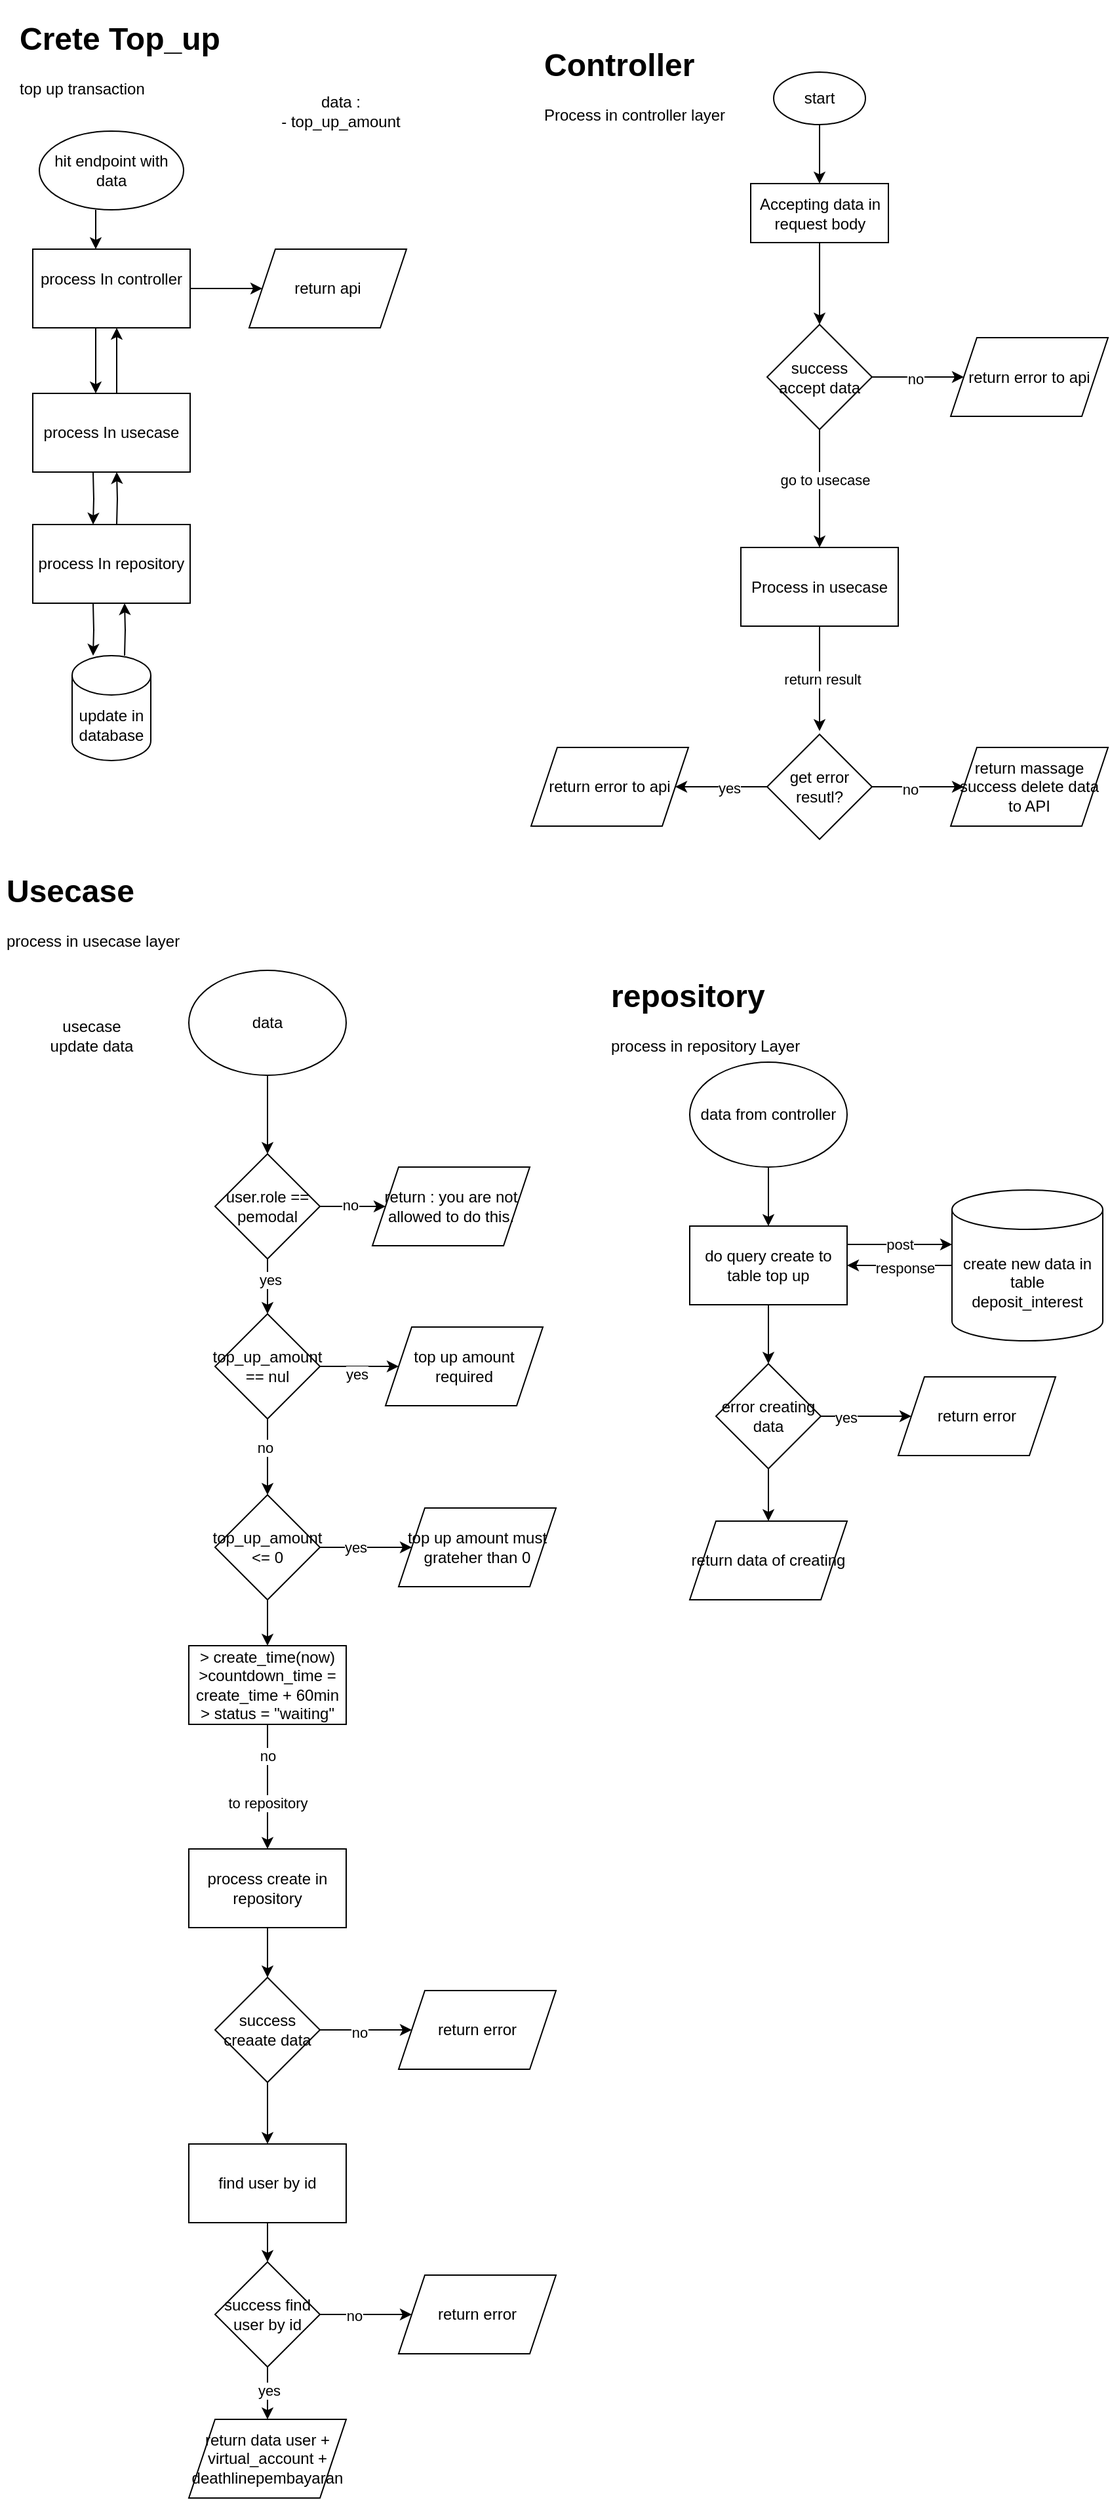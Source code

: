 <mxfile version="21.7.4" type="github" pages="2">
  <diagram name="create" id="qEhoidJhxsvWi5sl7ZpU">
    <mxGraphModel dx="880" dy="446" grid="1" gridSize="10" guides="1" tooltips="1" connect="1" arrows="1" fold="1" page="1" pageScale="1" pageWidth="850" pageHeight="1100" math="0" shadow="0">
      <root>
        <mxCell id="0" />
        <mxCell id="1" parent="0" />
        <mxCell id="uowi1JtS75DJO2FJJ9U8-1" value="&lt;h1&gt;Crete Top_up&lt;/h1&gt;&lt;div&gt;top up transaction&lt;/div&gt;" style="text;html=1;strokeColor=none;fillColor=none;spacing=5;spacingTop=-20;whiteSpace=wrap;overflow=hidden;rounded=0;" vertex="1" parent="1">
          <mxGeometry x="20" y="10" width="190" height="80" as="geometry" />
        </mxCell>
        <mxCell id="uowi1JtS75DJO2FJJ9U8-2" value="data :&lt;br&gt;- top_up_amount" style="text;html=1;strokeColor=none;fillColor=none;align=center;verticalAlign=middle;whiteSpace=wrap;rounded=0;" vertex="1" parent="1">
          <mxGeometry x="210" y="60" width="120" height="50" as="geometry" />
        </mxCell>
        <mxCell id="uowi1JtS75DJO2FJJ9U8-5" value="" style="edgeStyle=orthogonalEdgeStyle;rounded=0;orthogonalLoop=1;jettySize=auto;html=1;" edge="1" parent="1">
          <mxGeometry relative="1" as="geometry">
            <mxPoint x="83" y="160" as="sourcePoint" />
            <mxPoint x="83" y="190" as="targetPoint" />
          </mxGeometry>
        </mxCell>
        <mxCell id="uowi1JtS75DJO2FJJ9U8-3" value="hit endpoint with data" style="ellipse;whiteSpace=wrap;html=1;" vertex="1" parent="1">
          <mxGeometry x="40" y="100" width="110" height="60" as="geometry" />
        </mxCell>
        <mxCell id="uowi1JtS75DJO2FJJ9U8-7" value="" style="edgeStyle=orthogonalEdgeStyle;rounded=0;orthogonalLoop=1;jettySize=auto;html=1;" edge="1" parent="1">
          <mxGeometry relative="1" as="geometry">
            <mxPoint x="83" y="250" as="sourcePoint" />
            <mxPoint x="83" y="300" as="targetPoint" />
          </mxGeometry>
        </mxCell>
        <mxCell id="uowi1JtS75DJO2FJJ9U8-17" value="" style="edgeStyle=orthogonalEdgeStyle;rounded=0;orthogonalLoop=1;jettySize=auto;html=1;" edge="1" parent="1" source="uowi1JtS75DJO2FJJ9U8-4" target="uowi1JtS75DJO2FJJ9U8-16">
          <mxGeometry relative="1" as="geometry" />
        </mxCell>
        <mxCell id="uowi1JtS75DJO2FJJ9U8-4" value="&#xa;&lt;span style=&quot;color: rgb(0, 0, 0); font-family: Helvetica; font-size: 12px; font-style: normal; font-variant-ligatures: normal; font-variant-caps: normal; font-weight: 400; letter-spacing: normal; orphans: 2; text-align: center; text-indent: 0px; text-transform: none; widows: 2; word-spacing: 0px; -webkit-text-stroke-width: 0px; background-color: rgb(251, 251, 251); text-decoration-thickness: initial; text-decoration-style: initial; text-decoration-color: initial; float: none; display: inline !important;&quot;&gt;process In controller&lt;/span&gt;&#xa;&#xa;" style="whiteSpace=wrap;html=1;" vertex="1" parent="1">
          <mxGeometry x="35" y="190" width="120" height="60" as="geometry" />
        </mxCell>
        <mxCell id="uowi1JtS75DJO2FJJ9U8-9" value="" style="edgeStyle=orthogonalEdgeStyle;rounded=0;orthogonalLoop=1;jettySize=auto;html=1;" edge="1" parent="1">
          <mxGeometry relative="1" as="geometry">
            <mxPoint x="81" y="360" as="sourcePoint" />
            <mxPoint x="81" y="400" as="targetPoint" />
          </mxGeometry>
        </mxCell>
        <mxCell id="uowi1JtS75DJO2FJJ9U8-14" value="" style="edgeStyle=orthogonalEdgeStyle;rounded=0;orthogonalLoop=1;jettySize=auto;html=1;" edge="1" parent="1">
          <mxGeometry relative="1" as="geometry">
            <mxPoint x="99" y="300" as="sourcePoint" />
            <mxPoint x="99" y="250" as="targetPoint" />
          </mxGeometry>
        </mxCell>
        <mxCell id="uowi1JtS75DJO2FJJ9U8-6" value="process In usecase" style="whiteSpace=wrap;html=1;" vertex="1" parent="1">
          <mxGeometry x="35" y="300" width="120" height="60" as="geometry" />
        </mxCell>
        <mxCell id="uowi1JtS75DJO2FJJ9U8-11" value="" style="edgeStyle=orthogonalEdgeStyle;rounded=0;orthogonalLoop=1;jettySize=auto;html=1;" edge="1" parent="1">
          <mxGeometry relative="1" as="geometry">
            <mxPoint x="81" y="460" as="sourcePoint" />
            <mxPoint x="81" y="500" as="targetPoint" />
          </mxGeometry>
        </mxCell>
        <mxCell id="uowi1JtS75DJO2FJJ9U8-13" value="" style="edgeStyle=orthogonalEdgeStyle;rounded=0;orthogonalLoop=1;jettySize=auto;html=1;" edge="1" parent="1">
          <mxGeometry relative="1" as="geometry">
            <mxPoint x="99" y="400" as="sourcePoint" />
            <mxPoint x="99" y="360" as="targetPoint" />
          </mxGeometry>
        </mxCell>
        <mxCell id="uowi1JtS75DJO2FJJ9U8-8" value="process In repository" style="whiteSpace=wrap;html=1;" vertex="1" parent="1">
          <mxGeometry x="35" y="400" width="120" height="60" as="geometry" />
        </mxCell>
        <mxCell id="uowi1JtS75DJO2FJJ9U8-12" value="" style="edgeStyle=orthogonalEdgeStyle;rounded=0;orthogonalLoop=1;jettySize=auto;html=1;" edge="1" parent="1">
          <mxGeometry relative="1" as="geometry">
            <mxPoint x="105" y="500" as="sourcePoint" />
            <mxPoint x="105" y="460" as="targetPoint" />
          </mxGeometry>
        </mxCell>
        <mxCell id="uowi1JtS75DJO2FJJ9U8-10" value="update in database" style="shape=cylinder3;whiteSpace=wrap;html=1;boundedLbl=1;backgroundOutline=1;size=15;" vertex="1" parent="1">
          <mxGeometry x="65" y="500" width="60" height="80" as="geometry" />
        </mxCell>
        <mxCell id="uowi1JtS75DJO2FJJ9U8-16" value="return api" style="shape=parallelogram;perimeter=parallelogramPerimeter;whiteSpace=wrap;html=1;fixedSize=1;" vertex="1" parent="1">
          <mxGeometry x="200" y="190" width="120" height="60" as="geometry" />
        </mxCell>
        <mxCell id="uowi1JtS75DJO2FJJ9U8-18" value="&lt;h1 style=&quot;border-color: var(--border-color);&quot;&gt;Controller&lt;/h1&gt;&lt;h1&gt;&lt;div style=&quot;border-color: var(--border-color); font-size: 12px; font-weight: 400;&quot;&gt;Process in controller layer&lt;/div&gt;&lt;/h1&gt;" style="text;html=1;strokeColor=none;fillColor=none;spacing=5;spacingTop=-20;whiteSpace=wrap;overflow=hidden;rounded=0;" vertex="1" parent="1">
          <mxGeometry x="420" y="30" width="190" height="80" as="geometry" />
        </mxCell>
        <mxCell id="uowi1JtS75DJO2FJJ9U8-19" value="" style="edgeStyle=orthogonalEdgeStyle;rounded=0;orthogonalLoop=1;jettySize=auto;html=1;" edge="1" parent="1" source="uowi1JtS75DJO2FJJ9U8-20" target="uowi1JtS75DJO2FJJ9U8-22">
          <mxGeometry relative="1" as="geometry" />
        </mxCell>
        <mxCell id="uowi1JtS75DJO2FJJ9U8-20" value="start" style="ellipse;whiteSpace=wrap;html=1;" vertex="1" parent="1">
          <mxGeometry x="600" y="55" width="70" height="40" as="geometry" />
        </mxCell>
        <mxCell id="uowi1JtS75DJO2FJJ9U8-21" value="" style="edgeStyle=orthogonalEdgeStyle;rounded=0;orthogonalLoop=1;jettySize=auto;html=1;" edge="1" parent="1" source="uowi1JtS75DJO2FJJ9U8-22" target="uowi1JtS75DJO2FJJ9U8-27">
          <mxGeometry relative="1" as="geometry" />
        </mxCell>
        <mxCell id="uowi1JtS75DJO2FJJ9U8-22" value="Accepting data in request body" style="whiteSpace=wrap;html=1;" vertex="1" parent="1">
          <mxGeometry x="582.5" y="140" width="105" height="45" as="geometry" />
        </mxCell>
        <mxCell id="uowi1JtS75DJO2FJJ9U8-23" value="" style="edgeStyle=orthogonalEdgeStyle;rounded=0;orthogonalLoop=1;jettySize=auto;html=1;" edge="1" parent="1" source="uowi1JtS75DJO2FJJ9U8-27" target="uowi1JtS75DJO2FJJ9U8-28">
          <mxGeometry relative="1" as="geometry" />
        </mxCell>
        <mxCell id="uowi1JtS75DJO2FJJ9U8-24" value="no" style="edgeLabel;html=1;align=center;verticalAlign=middle;resizable=0;points=[];" vertex="1" connectable="0" parent="uowi1JtS75DJO2FJJ9U8-23">
          <mxGeometry x="-0.057" relative="1" as="geometry">
            <mxPoint y="1" as="offset" />
          </mxGeometry>
        </mxCell>
        <mxCell id="uowi1JtS75DJO2FJJ9U8-25" value="" style="edgeStyle=orthogonalEdgeStyle;rounded=0;orthogonalLoop=1;jettySize=auto;html=1;" edge="1" parent="1" source="uowi1JtS75DJO2FJJ9U8-27" target="uowi1JtS75DJO2FJJ9U8-31">
          <mxGeometry relative="1" as="geometry" />
        </mxCell>
        <mxCell id="uowi1JtS75DJO2FJJ9U8-26" value="go to usecase" style="edgeLabel;html=1;align=center;verticalAlign=middle;resizable=0;points=[];" vertex="1" connectable="0" parent="uowi1JtS75DJO2FJJ9U8-25">
          <mxGeometry x="-0.144" y="4" relative="1" as="geometry">
            <mxPoint as="offset" />
          </mxGeometry>
        </mxCell>
        <mxCell id="uowi1JtS75DJO2FJJ9U8-27" value="success accept data" style="rhombus;whiteSpace=wrap;html=1;" vertex="1" parent="1">
          <mxGeometry x="595" y="247.5" width="80" height="80" as="geometry" />
        </mxCell>
        <mxCell id="uowi1JtS75DJO2FJJ9U8-28" value="return error to api" style="shape=parallelogram;perimeter=parallelogramPerimeter;whiteSpace=wrap;html=1;fixedSize=1;" vertex="1" parent="1">
          <mxGeometry x="735" y="257.5" width="120" height="60" as="geometry" />
        </mxCell>
        <mxCell id="uowi1JtS75DJO2FJJ9U8-29" value="" style="edgeStyle=orthogonalEdgeStyle;rounded=0;orthogonalLoop=1;jettySize=auto;html=1;" edge="1" parent="1" source="uowi1JtS75DJO2FJJ9U8-31">
          <mxGeometry relative="1" as="geometry">
            <mxPoint x="635" y="557.5" as="targetPoint" />
          </mxGeometry>
        </mxCell>
        <mxCell id="uowi1JtS75DJO2FJJ9U8-30" value="return result" style="edgeLabel;html=1;align=center;verticalAlign=middle;resizable=0;points=[];" vertex="1" connectable="0" parent="uowi1JtS75DJO2FJJ9U8-29">
          <mxGeometry x="0.013" y="1" relative="1" as="geometry">
            <mxPoint as="offset" />
          </mxGeometry>
        </mxCell>
        <mxCell id="uowi1JtS75DJO2FJJ9U8-31" value="Process in usecase" style="whiteSpace=wrap;html=1;" vertex="1" parent="1">
          <mxGeometry x="575" y="417.5" width="120" height="60" as="geometry" />
        </mxCell>
        <mxCell id="uowi1JtS75DJO2FJJ9U8-32" value="" style="edgeStyle=orthogonalEdgeStyle;rounded=0;orthogonalLoop=1;jettySize=auto;html=1;" edge="1" parent="1" source="uowi1JtS75DJO2FJJ9U8-36" target="uowi1JtS75DJO2FJJ9U8-37">
          <mxGeometry relative="1" as="geometry" />
        </mxCell>
        <mxCell id="uowi1JtS75DJO2FJJ9U8-33" value="yes" style="edgeLabel;html=1;align=center;verticalAlign=middle;resizable=0;points=[];" vertex="1" connectable="0" parent="uowi1JtS75DJO2FJJ9U8-32">
          <mxGeometry x="-0.171" y="1" relative="1" as="geometry">
            <mxPoint as="offset" />
          </mxGeometry>
        </mxCell>
        <mxCell id="uowi1JtS75DJO2FJJ9U8-34" value="" style="edgeStyle=orthogonalEdgeStyle;rounded=0;orthogonalLoop=1;jettySize=auto;html=1;" edge="1" parent="1" source="uowi1JtS75DJO2FJJ9U8-36" target="uowi1JtS75DJO2FJJ9U8-38">
          <mxGeometry relative="1" as="geometry" />
        </mxCell>
        <mxCell id="uowi1JtS75DJO2FJJ9U8-35" value="no" style="edgeLabel;html=1;align=center;verticalAlign=middle;resizable=0;points=[];" vertex="1" connectable="0" parent="uowi1JtS75DJO2FJJ9U8-34">
          <mxGeometry x="-0.171" y="-2" relative="1" as="geometry">
            <mxPoint as="offset" />
          </mxGeometry>
        </mxCell>
        <mxCell id="uowi1JtS75DJO2FJJ9U8-36" value="get error resutl?" style="rhombus;whiteSpace=wrap;html=1;" vertex="1" parent="1">
          <mxGeometry x="595" y="560" width="80" height="80" as="geometry" />
        </mxCell>
        <mxCell id="uowi1JtS75DJO2FJJ9U8-37" value="return error to api" style="shape=parallelogram;perimeter=parallelogramPerimeter;whiteSpace=wrap;html=1;fixedSize=1;" vertex="1" parent="1">
          <mxGeometry x="415" y="570" width="120" height="60" as="geometry" />
        </mxCell>
        <mxCell id="uowi1JtS75DJO2FJJ9U8-38" value="return massage success delete data to API" style="shape=parallelogram;perimeter=parallelogramPerimeter;whiteSpace=wrap;html=1;fixedSize=1;" vertex="1" parent="1">
          <mxGeometry x="735" y="570" width="120" height="60" as="geometry" />
        </mxCell>
        <mxCell id="uowi1JtS75DJO2FJJ9U8-39" value="&lt;h1&gt;Usecase&lt;/h1&gt;&lt;div&gt;process in usecase layer&lt;/div&gt;" style="text;html=1;strokeColor=none;fillColor=none;spacing=5;spacingTop=-20;whiteSpace=wrap;overflow=hidden;rounded=0;" vertex="1" parent="1">
          <mxGeometry x="10" y="660" width="160" height="70" as="geometry" />
        </mxCell>
        <mxCell id="uowi1JtS75DJO2FJJ9U8-42" value="" style="edgeStyle=orthogonalEdgeStyle;rounded=0;orthogonalLoop=1;jettySize=auto;html=1;" edge="1" parent="1" source="uowi1JtS75DJO2FJJ9U8-44" target="uowi1JtS75DJO2FJJ9U8-52">
          <mxGeometry relative="1" as="geometry" />
        </mxCell>
        <mxCell id="uowi1JtS75DJO2FJJ9U8-43" value="no" style="edgeLabel;html=1;align=center;verticalAlign=middle;resizable=0;points=[];" vertex="1" connectable="0" parent="uowi1JtS75DJO2FJJ9U8-42">
          <mxGeometry x="-0.08" y="1" relative="1" as="geometry">
            <mxPoint as="offset" />
          </mxGeometry>
        </mxCell>
        <mxCell id="uowi1JtS75DJO2FJJ9U8-44" value="user.role == pemodal" style="rhombus;whiteSpace=wrap;html=1;" vertex="1" parent="1">
          <mxGeometry x="174" y="880" width="80" height="80" as="geometry" />
        </mxCell>
        <mxCell id="uowi1JtS75DJO2FJJ9U8-45" value="" style="edgeStyle=orthogonalEdgeStyle;rounded=0;orthogonalLoop=1;jettySize=auto;html=1;exitX=0.5;exitY=1;exitDx=0;exitDy=0;" edge="1" parent="1" source="uowi1JtS75DJO2FJJ9U8-44" target="uowi1JtS75DJO2FJJ9U8-51">
          <mxGeometry relative="1" as="geometry">
            <mxPoint x="214" y="1090" as="sourcePoint" />
          </mxGeometry>
        </mxCell>
        <mxCell id="uowi1JtS75DJO2FJJ9U8-61" value="yes" style="edgeLabel;html=1;align=center;verticalAlign=middle;resizable=0;points=[];" vertex="1" connectable="0" parent="uowi1JtS75DJO2FJJ9U8-45">
          <mxGeometry x="-0.238" y="2" relative="1" as="geometry">
            <mxPoint as="offset" />
          </mxGeometry>
        </mxCell>
        <mxCell id="uowi1JtS75DJO2FJJ9U8-47" value="" style="edgeStyle=orthogonalEdgeStyle;rounded=0;orthogonalLoop=1;jettySize=auto;html=1;" edge="1" parent="1" source="uowi1JtS75DJO2FJJ9U8-51">
          <mxGeometry relative="1" as="geometry">
            <mxPoint x="314" y="1042" as="targetPoint" />
          </mxGeometry>
        </mxCell>
        <mxCell id="uowi1JtS75DJO2FJJ9U8-66" value="yes" style="edgeLabel;html=1;align=center;verticalAlign=middle;resizable=0;points=[];" vertex="1" connectable="0" parent="uowi1JtS75DJO2FJJ9U8-47">
          <mxGeometry x="0.008" y="-5" relative="1" as="geometry">
            <mxPoint x="-2" as="offset" />
          </mxGeometry>
        </mxCell>
        <mxCell id="uowi1JtS75DJO2FJJ9U8-49" value="" style="edgeStyle=orthogonalEdgeStyle;rounded=0;orthogonalLoop=1;jettySize=auto;html=1;" edge="1" parent="1" source="uowi1JtS75DJO2FJJ9U8-51" target="uowi1JtS75DJO2FJJ9U8-56">
          <mxGeometry relative="1" as="geometry" />
        </mxCell>
        <mxCell id="uowi1JtS75DJO2FJJ9U8-67" value="no" style="edgeLabel;html=1;align=center;verticalAlign=middle;resizable=0;points=[];" vertex="1" connectable="0" parent="uowi1JtS75DJO2FJJ9U8-49">
          <mxGeometry x="-0.241" y="-2" relative="1" as="geometry">
            <mxPoint as="offset" />
          </mxGeometry>
        </mxCell>
        <mxCell id="uowi1JtS75DJO2FJJ9U8-51" value="top_up_amount == nul" style="rhombus;whiteSpace=wrap;html=1;" vertex="1" parent="1">
          <mxGeometry x="174" y="1002" width="80" height="80" as="geometry" />
        </mxCell>
        <mxCell id="uowi1JtS75DJO2FJJ9U8-52" value="return : you are not allowed to do this." style="shape=parallelogram;perimeter=parallelogramPerimeter;whiteSpace=wrap;html=1;fixedSize=1;" vertex="1" parent="1">
          <mxGeometry x="294" y="890" width="120" height="60" as="geometry" />
        </mxCell>
        <mxCell id="uowi1JtS75DJO2FJJ9U8-53" value="top up amount required" style="shape=parallelogram;perimeter=parallelogramPerimeter;whiteSpace=wrap;html=1;fixedSize=1;" vertex="1" parent="1">
          <mxGeometry x="304" y="1012" width="120" height="60" as="geometry" />
        </mxCell>
        <mxCell id="uowi1JtS75DJO2FJJ9U8-54" value="" style="edgeStyle=orthogonalEdgeStyle;rounded=0;orthogonalLoop=1;jettySize=auto;html=1;exitX=0.5;exitY=1;exitDx=0;exitDy=0;" edge="1" parent="1" source="uowi1JtS75DJO2FJJ9U8-116" target="uowi1JtS75DJO2FJJ9U8-57">
          <mxGeometry relative="1" as="geometry">
            <mxPoint x="210" y="1310" as="sourcePoint" />
          </mxGeometry>
        </mxCell>
        <mxCell id="uowi1JtS75DJO2FJJ9U8-55" value="to repository" style="edgeLabel;html=1;align=center;verticalAlign=middle;resizable=0;points=[];" vertex="1" connectable="0" parent="uowi1JtS75DJO2FJJ9U8-54">
          <mxGeometry x="-0.137" y="-1" relative="1" as="geometry">
            <mxPoint x="1" y="19" as="offset" />
          </mxGeometry>
        </mxCell>
        <mxCell id="uowi1JtS75DJO2FJJ9U8-68" value="no" style="edgeLabel;html=1;align=center;verticalAlign=middle;resizable=0;points=[];" vertex="1" connectable="0" parent="uowi1JtS75DJO2FJJ9U8-54">
          <mxGeometry x="-0.507" relative="1" as="geometry">
            <mxPoint as="offset" />
          </mxGeometry>
        </mxCell>
        <mxCell id="uowi1JtS75DJO2FJJ9U8-63" value="" style="edgeStyle=orthogonalEdgeStyle;rounded=0;orthogonalLoop=1;jettySize=auto;html=1;" edge="1" parent="1" source="uowi1JtS75DJO2FJJ9U8-56" target="uowi1JtS75DJO2FJJ9U8-62">
          <mxGeometry relative="1" as="geometry" />
        </mxCell>
        <mxCell id="uowi1JtS75DJO2FJJ9U8-64" value="yes" style="edgeLabel;html=1;align=center;verticalAlign=middle;resizable=0;points=[];" vertex="1" connectable="0" parent="uowi1JtS75DJO2FJJ9U8-63">
          <mxGeometry x="-0.229" relative="1" as="geometry">
            <mxPoint as="offset" />
          </mxGeometry>
        </mxCell>
        <mxCell id="uowi1JtS75DJO2FJJ9U8-117" value="" style="edgeStyle=orthogonalEdgeStyle;rounded=0;orthogonalLoop=1;jettySize=auto;html=1;" edge="1" parent="1" source="uowi1JtS75DJO2FJJ9U8-56" target="uowi1JtS75DJO2FJJ9U8-116">
          <mxGeometry relative="1" as="geometry" />
        </mxCell>
        <mxCell id="uowi1JtS75DJO2FJJ9U8-56" value="top_up_amount &amp;lt;= 0" style="rhombus;whiteSpace=wrap;html=1;" vertex="1" parent="1">
          <mxGeometry x="174" y="1140" width="80" height="80" as="geometry" />
        </mxCell>
        <mxCell id="uowi1JtS75DJO2FJJ9U8-70" value="" style="edgeStyle=orthogonalEdgeStyle;rounded=0;orthogonalLoop=1;jettySize=auto;html=1;" edge="1" parent="1" source="uowi1JtS75DJO2FJJ9U8-57" target="uowi1JtS75DJO2FJJ9U8-69">
          <mxGeometry relative="1" as="geometry" />
        </mxCell>
        <mxCell id="uowi1JtS75DJO2FJJ9U8-57" value="process create in repository" style="whiteSpace=wrap;html=1;" vertex="1" parent="1">
          <mxGeometry x="154" y="1410" width="120" height="60" as="geometry" />
        </mxCell>
        <mxCell id="uowi1JtS75DJO2FJJ9U8-58" value="usecase update data" style="text;html=1;strokeColor=none;fillColor=none;align=center;verticalAlign=middle;whiteSpace=wrap;rounded=0;" vertex="1" parent="1">
          <mxGeometry x="40" y="775" width="80" height="30" as="geometry" />
        </mxCell>
        <mxCell id="uowi1JtS75DJO2FJJ9U8-59" value="" style="edgeStyle=orthogonalEdgeStyle;rounded=0;orthogonalLoop=1;jettySize=auto;html=1;" edge="1" parent="1" source="uowi1JtS75DJO2FJJ9U8-60" target="uowi1JtS75DJO2FJJ9U8-44">
          <mxGeometry relative="1" as="geometry" />
        </mxCell>
        <mxCell id="uowi1JtS75DJO2FJJ9U8-60" value="data" style="ellipse;whiteSpace=wrap;html=1;" vertex="1" parent="1">
          <mxGeometry x="154" y="740" width="120" height="80" as="geometry" />
        </mxCell>
        <mxCell id="uowi1JtS75DJO2FJJ9U8-62" value="top up amount must grateher than 0" style="shape=parallelogram;perimeter=parallelogramPerimeter;whiteSpace=wrap;html=1;fixedSize=1;" vertex="1" parent="1">
          <mxGeometry x="314" y="1150" width="120" height="60" as="geometry" />
        </mxCell>
        <mxCell id="uowi1JtS75DJO2FJJ9U8-72" value="" style="edgeStyle=orthogonalEdgeStyle;rounded=0;orthogonalLoop=1;jettySize=auto;html=1;" edge="1" parent="1" source="uowi1JtS75DJO2FJJ9U8-69" target="uowi1JtS75DJO2FJJ9U8-71">
          <mxGeometry relative="1" as="geometry" />
        </mxCell>
        <mxCell id="uowi1JtS75DJO2FJJ9U8-73" value="no" style="edgeLabel;html=1;align=center;verticalAlign=middle;resizable=0;points=[];" vertex="1" connectable="0" parent="uowi1JtS75DJO2FJJ9U8-72">
          <mxGeometry x="-0.143" y="-2" relative="1" as="geometry">
            <mxPoint as="offset" />
          </mxGeometry>
        </mxCell>
        <mxCell id="uowi1JtS75DJO2FJJ9U8-75" value="" style="edgeStyle=orthogonalEdgeStyle;rounded=0;orthogonalLoop=1;jettySize=auto;html=1;" edge="1" parent="1" source="uowi1JtS75DJO2FJJ9U8-78" target="uowi1JtS75DJO2FJJ9U8-74">
          <mxGeometry relative="1" as="geometry" />
        </mxCell>
        <mxCell id="uowi1JtS75DJO2FJJ9U8-83" value="yes" style="edgeLabel;html=1;align=center;verticalAlign=middle;resizable=0;points=[];" vertex="1" connectable="0" parent="uowi1JtS75DJO2FJJ9U8-75">
          <mxGeometry x="-0.1" y="1" relative="1" as="geometry">
            <mxPoint as="offset" />
          </mxGeometry>
        </mxCell>
        <mxCell id="uowi1JtS75DJO2FJJ9U8-69" value="success creaate data" style="rhombus;whiteSpace=wrap;html=1;" vertex="1" parent="1">
          <mxGeometry x="174" y="1508" width="80" height="80" as="geometry" />
        </mxCell>
        <mxCell id="uowi1JtS75DJO2FJJ9U8-71" value="return error" style="shape=parallelogram;perimeter=parallelogramPerimeter;whiteSpace=wrap;html=1;fixedSize=1;" vertex="1" parent="1">
          <mxGeometry x="314" y="1518" width="120" height="60" as="geometry" />
        </mxCell>
        <mxCell id="uowi1JtS75DJO2FJJ9U8-74" value="return data user + virtual_account + deathlinepembayaran" style="shape=parallelogram;perimeter=parallelogramPerimeter;whiteSpace=wrap;html=1;fixedSize=1;" vertex="1" parent="1">
          <mxGeometry x="154" y="1845" width="120" height="60" as="geometry" />
        </mxCell>
        <mxCell id="uowi1JtS75DJO2FJJ9U8-77" value="" style="edgeStyle=orthogonalEdgeStyle;rounded=0;orthogonalLoop=1;jettySize=auto;html=1;" edge="1" parent="1" source="uowi1JtS75DJO2FJJ9U8-69" target="uowi1JtS75DJO2FJJ9U8-76">
          <mxGeometry relative="1" as="geometry">
            <mxPoint x="214" y="1588" as="sourcePoint" />
            <mxPoint x="214" y="1745" as="targetPoint" />
          </mxGeometry>
        </mxCell>
        <mxCell id="uowi1JtS75DJO2FJJ9U8-76" value="find user by id" style="rounded=0;whiteSpace=wrap;html=1;" vertex="1" parent="1">
          <mxGeometry x="154" y="1635" width="120" height="60" as="geometry" />
        </mxCell>
        <mxCell id="uowi1JtS75DJO2FJJ9U8-79" value="" style="edgeStyle=orthogonalEdgeStyle;rounded=0;orthogonalLoop=1;jettySize=auto;html=1;" edge="1" parent="1" source="uowi1JtS75DJO2FJJ9U8-76" target="uowi1JtS75DJO2FJJ9U8-78">
          <mxGeometry relative="1" as="geometry">
            <mxPoint x="214" y="1695" as="sourcePoint" />
            <mxPoint x="214" y="1845" as="targetPoint" />
          </mxGeometry>
        </mxCell>
        <mxCell id="uowi1JtS75DJO2FJJ9U8-81" value="" style="edgeStyle=orthogonalEdgeStyle;rounded=0;orthogonalLoop=1;jettySize=auto;html=1;" edge="1" parent="1" source="uowi1JtS75DJO2FJJ9U8-78" target="uowi1JtS75DJO2FJJ9U8-80">
          <mxGeometry relative="1" as="geometry" />
        </mxCell>
        <mxCell id="uowi1JtS75DJO2FJJ9U8-82" value="no" style="edgeLabel;html=1;align=center;verticalAlign=middle;resizable=0;points=[];" vertex="1" connectable="0" parent="uowi1JtS75DJO2FJJ9U8-81">
          <mxGeometry x="-0.257" y="-1" relative="1" as="geometry">
            <mxPoint as="offset" />
          </mxGeometry>
        </mxCell>
        <mxCell id="uowi1JtS75DJO2FJJ9U8-78" value="success find user by id" style="rhombus;whiteSpace=wrap;html=1;" vertex="1" parent="1">
          <mxGeometry x="174" y="1725" width="80" height="80" as="geometry" />
        </mxCell>
        <mxCell id="uowi1JtS75DJO2FJJ9U8-80" value="return error" style="shape=parallelogram;perimeter=parallelogramPerimeter;whiteSpace=wrap;html=1;fixedSize=1;" vertex="1" parent="1">
          <mxGeometry x="314" y="1735" width="120" height="60" as="geometry" />
        </mxCell>
        <mxCell id="uowi1JtS75DJO2FJJ9U8-84" value="&lt;h1&gt;repository&lt;/h1&gt;&lt;div&gt;process in repository Layer&lt;/div&gt;" style="text;html=1;strokeColor=none;fillColor=none;spacing=5;spacingTop=-20;whiteSpace=wrap;overflow=hidden;rounded=0;" vertex="1" parent="1">
          <mxGeometry x="471" y="740" width="190" height="70" as="geometry" />
        </mxCell>
        <mxCell id="uowi1JtS75DJO2FJJ9U8-85" value="" style="edgeStyle=orthogonalEdgeStyle;rounded=0;orthogonalLoop=1;jettySize=auto;html=1;" edge="1" parent="1" source="uowi1JtS75DJO2FJJ9U8-86" target="uowi1JtS75DJO2FJJ9U8-90">
          <mxGeometry relative="1" as="geometry" />
        </mxCell>
        <mxCell id="uowi1JtS75DJO2FJJ9U8-86" value="data from controller" style="ellipse;whiteSpace=wrap;html=1;" vertex="1" parent="1">
          <mxGeometry x="536" y="810" width="120" height="80" as="geometry" />
        </mxCell>
        <mxCell id="uowi1JtS75DJO2FJJ9U8-87" value="" style="edgeStyle=orthogonalEdgeStyle;rounded=0;orthogonalLoop=1;jettySize=auto;html=1;" edge="1" parent="1">
          <mxGeometry relative="1" as="geometry">
            <mxPoint x="656" y="949" as="sourcePoint" />
            <mxPoint x="736" y="949" as="targetPoint" />
          </mxGeometry>
        </mxCell>
        <mxCell id="uowi1JtS75DJO2FJJ9U8-88" value="post" style="edgeLabel;html=1;align=center;verticalAlign=middle;resizable=0;points=[];" vertex="1" connectable="0" parent="uowi1JtS75DJO2FJJ9U8-87">
          <mxGeometry relative="1" as="geometry">
            <mxPoint as="offset" />
          </mxGeometry>
        </mxCell>
        <mxCell id="uowi1JtS75DJO2FJJ9U8-89" value="" style="edgeStyle=orthogonalEdgeStyle;rounded=0;orthogonalLoop=1;jettySize=auto;html=1;" edge="1" parent="1" source="uowi1JtS75DJO2FJJ9U8-90" target="uowi1JtS75DJO2FJJ9U8-97">
          <mxGeometry relative="1" as="geometry" />
        </mxCell>
        <mxCell id="uowi1JtS75DJO2FJJ9U8-90" value="do query create to table top up" style="rounded=0;whiteSpace=wrap;html=1;" vertex="1" parent="1">
          <mxGeometry x="536" y="935" width="120" height="60" as="geometry" />
        </mxCell>
        <mxCell id="uowi1JtS75DJO2FJJ9U8-91" value="" style="edgeStyle=orthogonalEdgeStyle;rounded=0;orthogonalLoop=1;jettySize=auto;html=1;" edge="1" parent="1" source="uowi1JtS75DJO2FJJ9U8-93" target="uowi1JtS75DJO2FJJ9U8-90">
          <mxGeometry relative="1" as="geometry" />
        </mxCell>
        <mxCell id="uowi1JtS75DJO2FJJ9U8-92" value="response" style="edgeLabel;html=1;align=center;verticalAlign=middle;resizable=0;points=[];" vertex="1" connectable="0" parent="uowi1JtS75DJO2FJJ9U8-91">
          <mxGeometry x="-0.1" y="2" relative="1" as="geometry">
            <mxPoint as="offset" />
          </mxGeometry>
        </mxCell>
        <mxCell id="uowi1JtS75DJO2FJJ9U8-93" value="create new data in table deposit_interest" style="shape=cylinder3;whiteSpace=wrap;html=1;boundedLbl=1;backgroundOutline=1;size=15;" vertex="1" parent="1">
          <mxGeometry x="736" y="907.5" width="115" height="115" as="geometry" />
        </mxCell>
        <mxCell id="uowi1JtS75DJO2FJJ9U8-94" value="" style="edgeStyle=orthogonalEdgeStyle;rounded=0;orthogonalLoop=1;jettySize=auto;html=1;" edge="1" parent="1" source="uowi1JtS75DJO2FJJ9U8-97" target="uowi1JtS75DJO2FJJ9U8-98">
          <mxGeometry relative="1" as="geometry" />
        </mxCell>
        <mxCell id="uowi1JtS75DJO2FJJ9U8-95" value="yes" style="edgeLabel;html=1;align=center;verticalAlign=middle;resizable=0;points=[];" vertex="1" connectable="0" parent="uowi1JtS75DJO2FJJ9U8-94">
          <mxGeometry x="-0.457" y="-1" relative="1" as="geometry">
            <mxPoint as="offset" />
          </mxGeometry>
        </mxCell>
        <mxCell id="uowi1JtS75DJO2FJJ9U8-96" value="" style="edgeStyle=orthogonalEdgeStyle;rounded=0;orthogonalLoop=1;jettySize=auto;html=1;" edge="1" parent="1" source="uowi1JtS75DJO2FJJ9U8-97" target="uowi1JtS75DJO2FJJ9U8-99">
          <mxGeometry relative="1" as="geometry" />
        </mxCell>
        <mxCell id="uowi1JtS75DJO2FJJ9U8-97" value="error creating data" style="rhombus;whiteSpace=wrap;html=1;rounded=0;" vertex="1" parent="1">
          <mxGeometry x="556" y="1040" width="80" height="80" as="geometry" />
        </mxCell>
        <mxCell id="uowi1JtS75DJO2FJJ9U8-98" value="return error" style="shape=parallelogram;perimeter=parallelogramPerimeter;whiteSpace=wrap;html=1;fixedSize=1;rounded=0;" vertex="1" parent="1">
          <mxGeometry x="695" y="1050" width="120" height="60" as="geometry" />
        </mxCell>
        <mxCell id="uowi1JtS75DJO2FJJ9U8-99" value="return data of creating" style="shape=parallelogram;perimeter=parallelogramPerimeter;whiteSpace=wrap;html=1;fixedSize=1;rounded=0;" vertex="1" parent="1">
          <mxGeometry x="536" y="1160" width="120" height="60" as="geometry" />
        </mxCell>
        <mxCell id="uowi1JtS75DJO2FJJ9U8-116" value="&amp;gt; create_time(now)&lt;br&gt;&amp;gt;countdown_time = create_time + 60min&lt;br&gt;&amp;gt; status = &quot;waiting&quot;" style="rounded=0;whiteSpace=wrap;html=1;" vertex="1" parent="1">
          <mxGeometry x="154" y="1255" width="120" height="60" as="geometry" />
        </mxCell>
      </root>
    </mxGraphModel>
  </diagram>
  <diagram name="update" id="fmZBe2WzaXTkfu827Pgv">
    <mxGraphModel dx="880" dy="446" grid="1" gridSize="10" guides="1" tooltips="1" connect="1" arrows="1" fold="1" page="1" pageScale="1" pageWidth="850" pageHeight="1100" math="0" shadow="0">
      <root>
        <mxCell id="NMfBZ2aHkfKV-N4u24Jk-0" />
        <mxCell id="NMfBZ2aHkfKV-N4u24Jk-1" parent="NMfBZ2aHkfKV-N4u24Jk-0" />
        <mxCell id="NMfBZ2aHkfKV-N4u24Jk-2" value="&lt;h1&gt;Update Top_up&lt;/h1&gt;&lt;div&gt;top up transaction we assume that payment gateway give us notification&lt;/div&gt;" style="text;html=1;strokeColor=none;fillColor=none;spacing=5;spacingTop=-20;whiteSpace=wrap;overflow=hidden;rounded=0;" vertex="1" parent="NMfBZ2aHkfKV-N4u24Jk-1">
          <mxGeometry x="9" y="10" width="190" height="100" as="geometry" />
        </mxCell>
        <mxCell id="NMfBZ2aHkfKV-N4u24Jk-3" value="data :&lt;br&gt;- id&lt;br&gt;- status : accepted/failed" style="text;html=1;strokeColor=none;fillColor=none;align=center;verticalAlign=middle;whiteSpace=wrap;rounded=0;" vertex="1" parent="NMfBZ2aHkfKV-N4u24Jk-1">
          <mxGeometry x="210" y="60" width="120" height="50" as="geometry" />
        </mxCell>
        <mxCell id="NMfBZ2aHkfKV-N4u24Jk-4" value="" style="edgeStyle=orthogonalEdgeStyle;rounded=0;orthogonalLoop=1;jettySize=auto;html=1;" edge="1" parent="NMfBZ2aHkfKV-N4u24Jk-1">
          <mxGeometry relative="1" as="geometry">
            <mxPoint x="83" y="160" as="sourcePoint" />
            <mxPoint x="83" y="190" as="targetPoint" />
          </mxGeometry>
        </mxCell>
        <mxCell id="NMfBZ2aHkfKV-N4u24Jk-5" value="hit endpoint with data" style="ellipse;whiteSpace=wrap;html=1;" vertex="1" parent="NMfBZ2aHkfKV-N4u24Jk-1">
          <mxGeometry x="40" y="100" width="110" height="60" as="geometry" />
        </mxCell>
        <mxCell id="NMfBZ2aHkfKV-N4u24Jk-6" value="" style="edgeStyle=orthogonalEdgeStyle;rounded=0;orthogonalLoop=1;jettySize=auto;html=1;" edge="1" parent="NMfBZ2aHkfKV-N4u24Jk-1">
          <mxGeometry relative="1" as="geometry">
            <mxPoint x="83" y="250" as="sourcePoint" />
            <mxPoint x="83" y="300" as="targetPoint" />
          </mxGeometry>
        </mxCell>
        <mxCell id="NMfBZ2aHkfKV-N4u24Jk-7" value="" style="edgeStyle=orthogonalEdgeStyle;rounded=0;orthogonalLoop=1;jettySize=auto;html=1;" edge="1" parent="NMfBZ2aHkfKV-N4u24Jk-1" source="NMfBZ2aHkfKV-N4u24Jk-8" target="NMfBZ2aHkfKV-N4u24Jk-17">
          <mxGeometry relative="1" as="geometry" />
        </mxCell>
        <mxCell id="NMfBZ2aHkfKV-N4u24Jk-8" value="&#xa;&lt;span style=&quot;color: rgb(0, 0, 0); font-family: Helvetica; font-size: 12px; font-style: normal; font-variant-ligatures: normal; font-variant-caps: normal; font-weight: 400; letter-spacing: normal; orphans: 2; text-align: center; text-indent: 0px; text-transform: none; widows: 2; word-spacing: 0px; -webkit-text-stroke-width: 0px; background-color: rgb(251, 251, 251); text-decoration-thickness: initial; text-decoration-style: initial; text-decoration-color: initial; float: none; display: inline !important;&quot;&gt;process In controller&lt;/span&gt;&#xa;&#xa;" style="whiteSpace=wrap;html=1;" vertex="1" parent="NMfBZ2aHkfKV-N4u24Jk-1">
          <mxGeometry x="35" y="190" width="120" height="60" as="geometry" />
        </mxCell>
        <mxCell id="NMfBZ2aHkfKV-N4u24Jk-9" value="" style="edgeStyle=orthogonalEdgeStyle;rounded=0;orthogonalLoop=1;jettySize=auto;html=1;" edge="1" parent="NMfBZ2aHkfKV-N4u24Jk-1">
          <mxGeometry relative="1" as="geometry">
            <mxPoint x="81" y="360" as="sourcePoint" />
            <mxPoint x="81" y="400" as="targetPoint" />
          </mxGeometry>
        </mxCell>
        <mxCell id="NMfBZ2aHkfKV-N4u24Jk-10" value="" style="edgeStyle=orthogonalEdgeStyle;rounded=0;orthogonalLoop=1;jettySize=auto;html=1;" edge="1" parent="NMfBZ2aHkfKV-N4u24Jk-1">
          <mxGeometry relative="1" as="geometry">
            <mxPoint x="99" y="300" as="sourcePoint" />
            <mxPoint x="99" y="250" as="targetPoint" />
          </mxGeometry>
        </mxCell>
        <mxCell id="NMfBZ2aHkfKV-N4u24Jk-11" value="process In usecase" style="whiteSpace=wrap;html=1;" vertex="1" parent="NMfBZ2aHkfKV-N4u24Jk-1">
          <mxGeometry x="35" y="300" width="120" height="60" as="geometry" />
        </mxCell>
        <mxCell id="NMfBZ2aHkfKV-N4u24Jk-12" value="" style="edgeStyle=orthogonalEdgeStyle;rounded=0;orthogonalLoop=1;jettySize=auto;html=1;" edge="1" parent="NMfBZ2aHkfKV-N4u24Jk-1">
          <mxGeometry relative="1" as="geometry">
            <mxPoint x="81" y="460" as="sourcePoint" />
            <mxPoint x="81" y="500" as="targetPoint" />
          </mxGeometry>
        </mxCell>
        <mxCell id="NMfBZ2aHkfKV-N4u24Jk-13" value="" style="edgeStyle=orthogonalEdgeStyle;rounded=0;orthogonalLoop=1;jettySize=auto;html=1;" edge="1" parent="NMfBZ2aHkfKV-N4u24Jk-1">
          <mxGeometry relative="1" as="geometry">
            <mxPoint x="99" y="400" as="sourcePoint" />
            <mxPoint x="99" y="360" as="targetPoint" />
          </mxGeometry>
        </mxCell>
        <mxCell id="NMfBZ2aHkfKV-N4u24Jk-14" value="process In repository" style="whiteSpace=wrap;html=1;" vertex="1" parent="NMfBZ2aHkfKV-N4u24Jk-1">
          <mxGeometry x="35" y="400" width="120" height="60" as="geometry" />
        </mxCell>
        <mxCell id="NMfBZ2aHkfKV-N4u24Jk-15" value="" style="edgeStyle=orthogonalEdgeStyle;rounded=0;orthogonalLoop=1;jettySize=auto;html=1;" edge="1" parent="NMfBZ2aHkfKV-N4u24Jk-1">
          <mxGeometry relative="1" as="geometry">
            <mxPoint x="105" y="500" as="sourcePoint" />
            <mxPoint x="105" y="460" as="targetPoint" />
          </mxGeometry>
        </mxCell>
        <mxCell id="NMfBZ2aHkfKV-N4u24Jk-16" value="update in database" style="shape=cylinder3;whiteSpace=wrap;html=1;boundedLbl=1;backgroundOutline=1;size=15;" vertex="1" parent="NMfBZ2aHkfKV-N4u24Jk-1">
          <mxGeometry x="65" y="500" width="60" height="80" as="geometry" />
        </mxCell>
        <mxCell id="NMfBZ2aHkfKV-N4u24Jk-17" value="return api" style="shape=parallelogram;perimeter=parallelogramPerimeter;whiteSpace=wrap;html=1;fixedSize=1;" vertex="1" parent="NMfBZ2aHkfKV-N4u24Jk-1">
          <mxGeometry x="200" y="190" width="120" height="60" as="geometry" />
        </mxCell>
        <mxCell id="NMfBZ2aHkfKV-N4u24Jk-18" value="&lt;h1 style=&quot;border-color: var(--border-color);&quot;&gt;Controller&lt;/h1&gt;&lt;h1&gt;&lt;div style=&quot;border-color: var(--border-color); font-size: 12px; font-weight: 400;&quot;&gt;Process in controller layer&lt;/div&gt;&lt;/h1&gt;" style="text;html=1;strokeColor=none;fillColor=none;spacing=5;spacingTop=-20;whiteSpace=wrap;overflow=hidden;rounded=0;" vertex="1" parent="NMfBZ2aHkfKV-N4u24Jk-1">
          <mxGeometry x="420" y="30" width="190" height="80" as="geometry" />
        </mxCell>
        <mxCell id="NMfBZ2aHkfKV-N4u24Jk-19" value="" style="edgeStyle=orthogonalEdgeStyle;rounded=0;orthogonalLoop=1;jettySize=auto;html=1;" edge="1" parent="NMfBZ2aHkfKV-N4u24Jk-1" source="NMfBZ2aHkfKV-N4u24Jk-20" target="NMfBZ2aHkfKV-N4u24Jk-22">
          <mxGeometry relative="1" as="geometry" />
        </mxCell>
        <mxCell id="NMfBZ2aHkfKV-N4u24Jk-20" value="start" style="ellipse;whiteSpace=wrap;html=1;" vertex="1" parent="NMfBZ2aHkfKV-N4u24Jk-1">
          <mxGeometry x="600" y="55" width="70" height="40" as="geometry" />
        </mxCell>
        <mxCell id="NMfBZ2aHkfKV-N4u24Jk-21" value="" style="edgeStyle=orthogonalEdgeStyle;rounded=0;orthogonalLoop=1;jettySize=auto;html=1;" edge="1" parent="NMfBZ2aHkfKV-N4u24Jk-1" source="NMfBZ2aHkfKV-N4u24Jk-22" target="NMfBZ2aHkfKV-N4u24Jk-27">
          <mxGeometry relative="1" as="geometry" />
        </mxCell>
        <mxCell id="NMfBZ2aHkfKV-N4u24Jk-22" value="Accepting data in request body" style="whiteSpace=wrap;html=1;" vertex="1" parent="NMfBZ2aHkfKV-N4u24Jk-1">
          <mxGeometry x="582.5" y="140" width="105" height="45" as="geometry" />
        </mxCell>
        <mxCell id="NMfBZ2aHkfKV-N4u24Jk-23" value="" style="edgeStyle=orthogonalEdgeStyle;rounded=0;orthogonalLoop=1;jettySize=auto;html=1;" edge="1" parent="NMfBZ2aHkfKV-N4u24Jk-1" source="NMfBZ2aHkfKV-N4u24Jk-27" target="NMfBZ2aHkfKV-N4u24Jk-28">
          <mxGeometry relative="1" as="geometry" />
        </mxCell>
        <mxCell id="NMfBZ2aHkfKV-N4u24Jk-24" value="no" style="edgeLabel;html=1;align=center;verticalAlign=middle;resizable=0;points=[];" vertex="1" connectable="0" parent="NMfBZ2aHkfKV-N4u24Jk-23">
          <mxGeometry x="-0.057" relative="1" as="geometry">
            <mxPoint y="1" as="offset" />
          </mxGeometry>
        </mxCell>
        <mxCell id="NMfBZ2aHkfKV-N4u24Jk-25" value="" style="edgeStyle=orthogonalEdgeStyle;rounded=0;orthogonalLoop=1;jettySize=auto;html=1;" edge="1" parent="NMfBZ2aHkfKV-N4u24Jk-1" source="NMfBZ2aHkfKV-N4u24Jk-27" target="NMfBZ2aHkfKV-N4u24Jk-31">
          <mxGeometry relative="1" as="geometry" />
        </mxCell>
        <mxCell id="NMfBZ2aHkfKV-N4u24Jk-26" value="go to usecase" style="edgeLabel;html=1;align=center;verticalAlign=middle;resizable=0;points=[];" vertex="1" connectable="0" parent="NMfBZ2aHkfKV-N4u24Jk-25">
          <mxGeometry x="-0.144" y="4" relative="1" as="geometry">
            <mxPoint as="offset" />
          </mxGeometry>
        </mxCell>
        <mxCell id="NMfBZ2aHkfKV-N4u24Jk-27" value="success accept data" style="rhombus;whiteSpace=wrap;html=1;" vertex="1" parent="NMfBZ2aHkfKV-N4u24Jk-1">
          <mxGeometry x="595" y="247.5" width="80" height="80" as="geometry" />
        </mxCell>
        <mxCell id="NMfBZ2aHkfKV-N4u24Jk-28" value="return error to api" style="shape=parallelogram;perimeter=parallelogramPerimeter;whiteSpace=wrap;html=1;fixedSize=1;" vertex="1" parent="NMfBZ2aHkfKV-N4u24Jk-1">
          <mxGeometry x="722" y="257.5" width="120" height="60" as="geometry" />
        </mxCell>
        <mxCell id="NMfBZ2aHkfKV-N4u24Jk-29" value="" style="edgeStyle=orthogonalEdgeStyle;rounded=0;orthogonalLoop=1;jettySize=auto;html=1;" edge="1" parent="NMfBZ2aHkfKV-N4u24Jk-1" source="NMfBZ2aHkfKV-N4u24Jk-31">
          <mxGeometry relative="1" as="geometry">
            <mxPoint x="635" y="557.5" as="targetPoint" />
          </mxGeometry>
        </mxCell>
        <mxCell id="NMfBZ2aHkfKV-N4u24Jk-30" value="return result" style="edgeLabel;html=1;align=center;verticalAlign=middle;resizable=0;points=[];" vertex="1" connectable="0" parent="NMfBZ2aHkfKV-N4u24Jk-29">
          <mxGeometry x="0.013" y="1" relative="1" as="geometry">
            <mxPoint as="offset" />
          </mxGeometry>
        </mxCell>
        <mxCell id="NMfBZ2aHkfKV-N4u24Jk-31" value="Process in usecase" style="whiteSpace=wrap;html=1;" vertex="1" parent="NMfBZ2aHkfKV-N4u24Jk-1">
          <mxGeometry x="575" y="417.5" width="120" height="60" as="geometry" />
        </mxCell>
        <mxCell id="NMfBZ2aHkfKV-N4u24Jk-32" value="" style="edgeStyle=orthogonalEdgeStyle;rounded=0;orthogonalLoop=1;jettySize=auto;html=1;" edge="1" parent="NMfBZ2aHkfKV-N4u24Jk-1" source="NMfBZ2aHkfKV-N4u24Jk-36" target="NMfBZ2aHkfKV-N4u24Jk-37">
          <mxGeometry relative="1" as="geometry" />
        </mxCell>
        <mxCell id="NMfBZ2aHkfKV-N4u24Jk-33" value="yes" style="edgeLabel;html=1;align=center;verticalAlign=middle;resizable=0;points=[];" vertex="1" connectable="0" parent="NMfBZ2aHkfKV-N4u24Jk-32">
          <mxGeometry x="-0.171" y="1" relative="1" as="geometry">
            <mxPoint as="offset" />
          </mxGeometry>
        </mxCell>
        <mxCell id="NMfBZ2aHkfKV-N4u24Jk-34" value="" style="edgeStyle=orthogonalEdgeStyle;rounded=0;orthogonalLoop=1;jettySize=auto;html=1;" edge="1" parent="NMfBZ2aHkfKV-N4u24Jk-1" source="NMfBZ2aHkfKV-N4u24Jk-36" target="NMfBZ2aHkfKV-N4u24Jk-38">
          <mxGeometry relative="1" as="geometry" />
        </mxCell>
        <mxCell id="NMfBZ2aHkfKV-N4u24Jk-35" value="no" style="edgeLabel;html=1;align=center;verticalAlign=middle;resizable=0;points=[];" vertex="1" connectable="0" parent="NMfBZ2aHkfKV-N4u24Jk-34">
          <mxGeometry x="-0.171" y="-2" relative="1" as="geometry">
            <mxPoint as="offset" />
          </mxGeometry>
        </mxCell>
        <mxCell id="NMfBZ2aHkfKV-N4u24Jk-36" value="get error resutl?" style="rhombus;whiteSpace=wrap;html=1;" vertex="1" parent="NMfBZ2aHkfKV-N4u24Jk-1">
          <mxGeometry x="595" y="560" width="80" height="80" as="geometry" />
        </mxCell>
        <mxCell id="NMfBZ2aHkfKV-N4u24Jk-37" value="return error to api" style="shape=parallelogram;perimeter=parallelogramPerimeter;whiteSpace=wrap;html=1;fixedSize=1;" vertex="1" parent="NMfBZ2aHkfKV-N4u24Jk-1">
          <mxGeometry x="415" y="570" width="120" height="60" as="geometry" />
        </mxCell>
        <mxCell id="NMfBZ2aHkfKV-N4u24Jk-38" value="return massage success delete data to API" style="shape=parallelogram;perimeter=parallelogramPerimeter;whiteSpace=wrap;html=1;fixedSize=1;" vertex="1" parent="NMfBZ2aHkfKV-N4u24Jk-1">
          <mxGeometry x="724" y="570" width="120" height="60" as="geometry" />
        </mxCell>
        <mxCell id="NMfBZ2aHkfKV-N4u24Jk-39" value="&lt;h1&gt;Usecase&lt;/h1&gt;&lt;div&gt;process in usecase layer&lt;/div&gt;" style="text;html=1;strokeColor=none;fillColor=none;spacing=5;spacingTop=-20;whiteSpace=wrap;overflow=hidden;rounded=0;" vertex="1" parent="NMfBZ2aHkfKV-N4u24Jk-1">
          <mxGeometry x="10" y="660" width="160" height="70" as="geometry" />
        </mxCell>
        <mxCell id="NMfBZ2aHkfKV-N4u24Jk-40" value="" style="edgeStyle=orthogonalEdgeStyle;rounded=0;orthogonalLoop=1;jettySize=auto;html=1;" edge="1" parent="NMfBZ2aHkfKV-N4u24Jk-1" source="NMfBZ2aHkfKV-N4u24Jk-42" target="NMfBZ2aHkfKV-N4u24Jk-50">
          <mxGeometry relative="1" as="geometry" />
        </mxCell>
        <mxCell id="NMfBZ2aHkfKV-N4u24Jk-41" value="no" style="edgeLabel;html=1;align=center;verticalAlign=middle;resizable=0;points=[];" vertex="1" connectable="0" parent="NMfBZ2aHkfKV-N4u24Jk-40">
          <mxGeometry x="-0.08" y="1" relative="1" as="geometry">
            <mxPoint as="offset" />
          </mxGeometry>
        </mxCell>
        <mxCell id="NMfBZ2aHkfKV-N4u24Jk-42" value="user.role == admin" style="rhombus;whiteSpace=wrap;html=1;" vertex="1" parent="NMfBZ2aHkfKV-N4u24Jk-1">
          <mxGeometry x="174" y="880" width="80" height="80" as="geometry" />
        </mxCell>
        <mxCell id="NMfBZ2aHkfKV-N4u24Jk-43" value="" style="edgeStyle=orthogonalEdgeStyle;rounded=0;orthogonalLoop=1;jettySize=auto;html=1;exitX=0.5;exitY=1;exitDx=0;exitDy=0;" edge="1" parent="NMfBZ2aHkfKV-N4u24Jk-1" source="NMfBZ2aHkfKV-N4u24Jk-42" target="NMfBZ2aHkfKV-N4u24Jk-49">
          <mxGeometry relative="1" as="geometry">
            <mxPoint x="214" y="1090" as="sourcePoint" />
          </mxGeometry>
        </mxCell>
        <mxCell id="NMfBZ2aHkfKV-N4u24Jk-44" value="yes" style="edgeLabel;html=1;align=center;verticalAlign=middle;resizable=0;points=[];" vertex="1" connectable="0" parent="NMfBZ2aHkfKV-N4u24Jk-43">
          <mxGeometry x="-0.238" y="2" relative="1" as="geometry">
            <mxPoint as="offset" />
          </mxGeometry>
        </mxCell>
        <mxCell id="NMfBZ2aHkfKV-N4u24Jk-45" value="" style="edgeStyle=orthogonalEdgeStyle;rounded=0;orthogonalLoop=1;jettySize=auto;html=1;" edge="1" parent="NMfBZ2aHkfKV-N4u24Jk-1" source="NMfBZ2aHkfKV-N4u24Jk-49">
          <mxGeometry relative="1" as="geometry">
            <mxPoint x="314" y="1042" as="targetPoint" />
          </mxGeometry>
        </mxCell>
        <mxCell id="NMfBZ2aHkfKV-N4u24Jk-46" value="yes" style="edgeLabel;html=1;align=center;verticalAlign=middle;resizable=0;points=[];" vertex="1" connectable="0" parent="NMfBZ2aHkfKV-N4u24Jk-45">
          <mxGeometry x="0.008" y="-5" relative="1" as="geometry">
            <mxPoint x="-2" as="offset" />
          </mxGeometry>
        </mxCell>
        <mxCell id="NMfBZ2aHkfKV-N4u24Jk-47" value="" style="edgeStyle=orthogonalEdgeStyle;rounded=0;orthogonalLoop=1;jettySize=auto;html=1;entryX=0.5;entryY=0;entryDx=0;entryDy=0;" edge="1" parent="NMfBZ2aHkfKV-N4u24Jk-1" source="NMfBZ2aHkfKV-N4u24Jk-49" target="GjBWGIp-V6mX1sAY73Ak-0">
          <mxGeometry relative="1" as="geometry">
            <mxPoint x="212" y="1130" as="targetPoint" />
          </mxGeometry>
        </mxCell>
        <mxCell id="NMfBZ2aHkfKV-N4u24Jk-48" value="no" style="edgeLabel;html=1;align=center;verticalAlign=middle;resizable=0;points=[];" vertex="1" connectable="0" parent="NMfBZ2aHkfKV-N4u24Jk-47">
          <mxGeometry x="-0.241" y="-2" relative="1" as="geometry">
            <mxPoint as="offset" />
          </mxGeometry>
        </mxCell>
        <mxCell id="NMfBZ2aHkfKV-N4u24Jk-49" value="status == nul" style="rhombus;whiteSpace=wrap;html=1;" vertex="1" parent="NMfBZ2aHkfKV-N4u24Jk-1">
          <mxGeometry x="174" y="1002" width="80" height="80" as="geometry" />
        </mxCell>
        <mxCell id="NMfBZ2aHkfKV-N4u24Jk-50" value="return : you are not allowed to do this." style="shape=parallelogram;perimeter=parallelogramPerimeter;whiteSpace=wrap;html=1;fixedSize=1;" vertex="1" parent="NMfBZ2aHkfKV-N4u24Jk-1">
          <mxGeometry x="294" y="890" width="120" height="60" as="geometry" />
        </mxCell>
        <mxCell id="NMfBZ2aHkfKV-N4u24Jk-51" value="top up amount required" style="shape=parallelogram;perimeter=parallelogramPerimeter;whiteSpace=wrap;html=1;fixedSize=1;" vertex="1" parent="NMfBZ2aHkfKV-N4u24Jk-1">
          <mxGeometry x="304" y="1012" width="120" height="60" as="geometry" />
        </mxCell>
        <mxCell id="NMfBZ2aHkfKV-N4u24Jk-52" value="" style="edgeStyle=orthogonalEdgeStyle;rounded=0;orthogonalLoop=1;jettySize=auto;html=1;exitX=0.5;exitY=1;exitDx=0;exitDy=0;" edge="1" parent="NMfBZ2aHkfKV-N4u24Jk-1" source="GjBWGIp-V6mX1sAY73Ak-0" target="NMfBZ2aHkfKV-N4u24Jk-60">
          <mxGeometry relative="1" as="geometry">
            <mxPoint x="212" y="1190" as="sourcePoint" />
          </mxGeometry>
        </mxCell>
        <mxCell id="NMfBZ2aHkfKV-N4u24Jk-59" value="" style="edgeStyle=orthogonalEdgeStyle;rounded=0;orthogonalLoop=1;jettySize=auto;html=1;" edge="1" parent="NMfBZ2aHkfKV-N4u24Jk-1" source="NMfBZ2aHkfKV-N4u24Jk-60" target="NMfBZ2aHkfKV-N4u24Jk-69">
          <mxGeometry relative="1" as="geometry" />
        </mxCell>
        <mxCell id="NMfBZ2aHkfKV-N4u24Jk-60" value="process update in repository" style="whiteSpace=wrap;html=1;" vertex="1" parent="NMfBZ2aHkfKV-N4u24Jk-1">
          <mxGeometry x="154" y="1378" width="120" height="60" as="geometry" />
        </mxCell>
        <mxCell id="NMfBZ2aHkfKV-N4u24Jk-61" value="usecase update data" style="text;html=1;strokeColor=none;fillColor=none;align=center;verticalAlign=middle;whiteSpace=wrap;rounded=0;" vertex="1" parent="NMfBZ2aHkfKV-N4u24Jk-1">
          <mxGeometry x="40" y="775" width="80" height="30" as="geometry" />
        </mxCell>
        <mxCell id="NMfBZ2aHkfKV-N4u24Jk-62" value="" style="edgeStyle=orthogonalEdgeStyle;rounded=0;orthogonalLoop=1;jettySize=auto;html=1;" edge="1" parent="NMfBZ2aHkfKV-N4u24Jk-1" source="NMfBZ2aHkfKV-N4u24Jk-63" target="NMfBZ2aHkfKV-N4u24Jk-42">
          <mxGeometry relative="1" as="geometry" />
        </mxCell>
        <mxCell id="NMfBZ2aHkfKV-N4u24Jk-63" value="data" style="ellipse;whiteSpace=wrap;html=1;" vertex="1" parent="NMfBZ2aHkfKV-N4u24Jk-1">
          <mxGeometry x="154" y="740" width="120" height="80" as="geometry" />
        </mxCell>
        <mxCell id="NMfBZ2aHkfKV-N4u24Jk-65" value="" style="edgeStyle=orthogonalEdgeStyle;rounded=0;orthogonalLoop=1;jettySize=auto;html=1;" edge="1" parent="NMfBZ2aHkfKV-N4u24Jk-1" source="NMfBZ2aHkfKV-N4u24Jk-69" target="NMfBZ2aHkfKV-N4u24Jk-70">
          <mxGeometry relative="1" as="geometry" />
        </mxCell>
        <mxCell id="NMfBZ2aHkfKV-N4u24Jk-66" value="no" style="edgeLabel;html=1;align=center;verticalAlign=middle;resizable=0;points=[];" vertex="1" connectable="0" parent="NMfBZ2aHkfKV-N4u24Jk-65">
          <mxGeometry x="-0.143" y="-2" relative="1" as="geometry">
            <mxPoint as="offset" />
          </mxGeometry>
        </mxCell>
        <mxCell id="GjBWGIp-V6mX1sAY73Ak-7" value="" style="edgeStyle=orthogonalEdgeStyle;rounded=0;orthogonalLoop=1;jettySize=auto;html=1;" edge="1" parent="NMfBZ2aHkfKV-N4u24Jk-1" source="NMfBZ2aHkfKV-N4u24Jk-69" target="NMfBZ2aHkfKV-N4u24Jk-71">
          <mxGeometry relative="1" as="geometry" />
        </mxCell>
        <mxCell id="NMfBZ2aHkfKV-N4u24Jk-69" value="success update data" style="rhombus;whiteSpace=wrap;html=1;" vertex="1" parent="NMfBZ2aHkfKV-N4u24Jk-1">
          <mxGeometry x="174" y="1508" width="80" height="80" as="geometry" />
        </mxCell>
        <mxCell id="NMfBZ2aHkfKV-N4u24Jk-70" value="return error" style="shape=parallelogram;perimeter=parallelogramPerimeter;whiteSpace=wrap;html=1;fixedSize=1;" vertex="1" parent="NMfBZ2aHkfKV-N4u24Jk-1">
          <mxGeometry x="314" y="1518" width="120" height="60" as="geometry" />
        </mxCell>
        <mxCell id="NMfBZ2aHkfKV-N4u24Jk-71" value="return success update data" style="shape=parallelogram;perimeter=parallelogramPerimeter;whiteSpace=wrap;html=1;fixedSize=1;" vertex="1" parent="NMfBZ2aHkfKV-N4u24Jk-1">
          <mxGeometry x="154" y="1620" width="120" height="60" as="geometry" />
        </mxCell>
        <mxCell id="NMfBZ2aHkfKV-N4u24Jk-79" value="&lt;h1&gt;repository&lt;/h1&gt;&lt;div&gt;process in repository Layer&lt;/div&gt;" style="text;html=1;strokeColor=none;fillColor=none;spacing=5;spacingTop=-20;whiteSpace=wrap;overflow=hidden;rounded=0;" vertex="1" parent="NMfBZ2aHkfKV-N4u24Jk-1">
          <mxGeometry x="471" y="740" width="190" height="70" as="geometry" />
        </mxCell>
        <mxCell id="NMfBZ2aHkfKV-N4u24Jk-80" value="" style="edgeStyle=orthogonalEdgeStyle;rounded=0;orthogonalLoop=1;jettySize=auto;html=1;" edge="1" parent="NMfBZ2aHkfKV-N4u24Jk-1" source="NMfBZ2aHkfKV-N4u24Jk-81" target="NMfBZ2aHkfKV-N4u24Jk-85">
          <mxGeometry relative="1" as="geometry" />
        </mxCell>
        <mxCell id="NMfBZ2aHkfKV-N4u24Jk-81" value="data from controller" style="ellipse;whiteSpace=wrap;html=1;" vertex="1" parent="NMfBZ2aHkfKV-N4u24Jk-1">
          <mxGeometry x="536" y="810" width="120" height="80" as="geometry" />
        </mxCell>
        <mxCell id="NMfBZ2aHkfKV-N4u24Jk-82" value="" style="edgeStyle=orthogonalEdgeStyle;rounded=0;orthogonalLoop=1;jettySize=auto;html=1;" edge="1" parent="NMfBZ2aHkfKV-N4u24Jk-1">
          <mxGeometry relative="1" as="geometry">
            <mxPoint x="656" y="949" as="sourcePoint" />
            <mxPoint x="736" y="949" as="targetPoint" />
          </mxGeometry>
        </mxCell>
        <mxCell id="NMfBZ2aHkfKV-N4u24Jk-83" value="post" style="edgeLabel;html=1;align=center;verticalAlign=middle;resizable=0;points=[];" vertex="1" connectable="0" parent="NMfBZ2aHkfKV-N4u24Jk-82">
          <mxGeometry relative="1" as="geometry">
            <mxPoint as="offset" />
          </mxGeometry>
        </mxCell>
        <mxCell id="NMfBZ2aHkfKV-N4u24Jk-84" value="" style="edgeStyle=orthogonalEdgeStyle;rounded=0;orthogonalLoop=1;jettySize=auto;html=1;" edge="1" parent="NMfBZ2aHkfKV-N4u24Jk-1" source="NMfBZ2aHkfKV-N4u24Jk-85" target="NMfBZ2aHkfKV-N4u24Jk-92">
          <mxGeometry relative="1" as="geometry" />
        </mxCell>
        <mxCell id="NMfBZ2aHkfKV-N4u24Jk-85" value="do query update to table top up" style="rounded=0;whiteSpace=wrap;html=1;" vertex="1" parent="NMfBZ2aHkfKV-N4u24Jk-1">
          <mxGeometry x="536" y="935" width="120" height="60" as="geometry" />
        </mxCell>
        <mxCell id="NMfBZ2aHkfKV-N4u24Jk-86" value="" style="edgeStyle=orthogonalEdgeStyle;rounded=0;orthogonalLoop=1;jettySize=auto;html=1;" edge="1" parent="NMfBZ2aHkfKV-N4u24Jk-1" source="NMfBZ2aHkfKV-N4u24Jk-88" target="NMfBZ2aHkfKV-N4u24Jk-85">
          <mxGeometry relative="1" as="geometry" />
        </mxCell>
        <mxCell id="NMfBZ2aHkfKV-N4u24Jk-87" value="response" style="edgeLabel;html=1;align=center;verticalAlign=middle;resizable=0;points=[];" vertex="1" connectable="0" parent="NMfBZ2aHkfKV-N4u24Jk-86">
          <mxGeometry x="-0.1" y="2" relative="1" as="geometry">
            <mxPoint as="offset" />
          </mxGeometry>
        </mxCell>
        <mxCell id="NMfBZ2aHkfKV-N4u24Jk-88" value="table top up" style="shape=cylinder3;whiteSpace=wrap;html=1;boundedLbl=1;backgroundOutline=1;size=15;" vertex="1" parent="NMfBZ2aHkfKV-N4u24Jk-1">
          <mxGeometry x="726" y="907.5" width="115" height="115" as="geometry" />
        </mxCell>
        <mxCell id="NMfBZ2aHkfKV-N4u24Jk-89" value="" style="edgeStyle=orthogonalEdgeStyle;rounded=0;orthogonalLoop=1;jettySize=auto;html=1;" edge="1" parent="NMfBZ2aHkfKV-N4u24Jk-1" source="NMfBZ2aHkfKV-N4u24Jk-92" target="NMfBZ2aHkfKV-N4u24Jk-93">
          <mxGeometry relative="1" as="geometry" />
        </mxCell>
        <mxCell id="NMfBZ2aHkfKV-N4u24Jk-90" value="yes" style="edgeLabel;html=1;align=center;verticalAlign=middle;resizable=0;points=[];" vertex="1" connectable="0" parent="NMfBZ2aHkfKV-N4u24Jk-89">
          <mxGeometry x="-0.457" y="-1" relative="1" as="geometry">
            <mxPoint as="offset" />
          </mxGeometry>
        </mxCell>
        <mxCell id="GjBWGIp-V6mX1sAY73Ak-22" value="" style="edgeStyle=orthogonalEdgeStyle;rounded=0;orthogonalLoop=1;jettySize=auto;html=1;" edge="1" parent="NMfBZ2aHkfKV-N4u24Jk-1" source="NMfBZ2aHkfKV-N4u24Jk-92" target="GjBWGIp-V6mX1sAY73Ak-17">
          <mxGeometry relative="1" as="geometry" />
        </mxCell>
        <mxCell id="NMfBZ2aHkfKV-N4u24Jk-92" value="error creating data" style="rhombus;whiteSpace=wrap;html=1;rounded=0;" vertex="1" parent="NMfBZ2aHkfKV-N4u24Jk-1">
          <mxGeometry x="556" y="1040" width="80" height="80" as="geometry" />
        </mxCell>
        <mxCell id="NMfBZ2aHkfKV-N4u24Jk-93" value="return error" style="shape=parallelogram;perimeter=parallelogramPerimeter;whiteSpace=wrap;html=1;fixedSize=1;rounded=0;" vertex="1" parent="NMfBZ2aHkfKV-N4u24Jk-1">
          <mxGeometry x="695" y="1050" width="120" height="60" as="geometry" />
        </mxCell>
        <mxCell id="GjBWGIp-V6mX1sAY73Ak-5" value="" style="edgeStyle=orthogonalEdgeStyle;rounded=0;orthogonalLoop=1;jettySize=auto;html=1;" edge="1" parent="NMfBZ2aHkfKV-N4u24Jk-1" source="GjBWGIp-V6mX1sAY73Ak-0" target="GjBWGIp-V6mX1sAY73Ak-4">
          <mxGeometry relative="1" as="geometry" />
        </mxCell>
        <mxCell id="GjBWGIp-V6mX1sAY73Ak-0" value="check is time now &amp;gt; time waiting" style="rhombus;whiteSpace=wrap;html=1;" vertex="1" parent="NMfBZ2aHkfKV-N4u24Jk-1">
          <mxGeometry x="151" y="1135" width="126" height="135" as="geometry" />
        </mxCell>
        <mxCell id="GjBWGIp-V6mX1sAY73Ak-6" style="edgeStyle=orthogonalEdgeStyle;rounded=0;orthogonalLoop=1;jettySize=auto;html=1;exitX=0.5;exitY=1;exitDx=0;exitDy=0;entryX=1;entryY=0.5;entryDx=0;entryDy=0;" edge="1" parent="NMfBZ2aHkfKV-N4u24Jk-1" source="GjBWGIp-V6mX1sAY73Ak-4" target="NMfBZ2aHkfKV-N4u24Jk-60">
          <mxGeometry relative="1" as="geometry" />
        </mxCell>
        <mxCell id="GjBWGIp-V6mX1sAY73Ak-4" value="status = canceled" style="whiteSpace=wrap;html=1;" vertex="1" parent="NMfBZ2aHkfKV-N4u24Jk-1">
          <mxGeometry x="330" y="1172.5" width="120" height="60" as="geometry" />
        </mxCell>
        <mxCell id="GjBWGIp-V6mX1sAY73Ak-11" value="" style="edgeStyle=orthogonalEdgeStyle;rounded=0;orthogonalLoop=1;jettySize=auto;html=1;" edge="1" parent="NMfBZ2aHkfKV-N4u24Jk-1" source="GjBWGIp-V6mX1sAY73Ak-8" target="GjBWGIp-V6mX1sAY73Ak-10">
          <mxGeometry relative="1" as="geometry" />
        </mxCell>
        <mxCell id="GjBWGIp-V6mX1sAY73Ak-29" value="no" style="edgeLabel;html=1;align=center;verticalAlign=middle;resizable=0;points=[];" vertex="1" connectable="0" parent="GjBWGIp-V6mX1sAY73Ak-11">
          <mxGeometry x="-0.107" y="1" relative="1" as="geometry">
            <mxPoint y="1" as="offset" />
          </mxGeometry>
        </mxCell>
        <mxCell id="GjBWGIp-V6mX1sAY73Ak-21" value="" style="edgeStyle=orthogonalEdgeStyle;rounded=0;orthogonalLoop=1;jettySize=auto;html=1;" edge="1" parent="NMfBZ2aHkfKV-N4u24Jk-1" source="GjBWGIp-V6mX1sAY73Ak-8" target="GjBWGIp-V6mX1sAY73Ak-12">
          <mxGeometry relative="1" as="geometry" />
        </mxCell>
        <mxCell id="GjBWGIp-V6mX1sAY73Ak-30" value="yes" style="edgeLabel;html=1;align=center;verticalAlign=middle;resizable=0;points=[];" vertex="1" connectable="0" parent="GjBWGIp-V6mX1sAY73Ak-21">
          <mxGeometry x="-0.131" y="-1" relative="1" as="geometry">
            <mxPoint as="offset" />
          </mxGeometry>
        </mxCell>
        <mxCell id="GjBWGIp-V6mX1sAY73Ak-8" value="if status == success" style="rhombus;whiteSpace=wrap;html=1;rounded=0;" vertex="1" parent="NMfBZ2aHkfKV-N4u24Jk-1">
          <mxGeometry x="557" y="1251.5" width="80" height="80" as="geometry" />
        </mxCell>
        <mxCell id="GjBWGIp-V6mX1sAY73Ak-10" value="return success update data" style="shape=parallelogram;perimeter=parallelogramPerimeter;whiteSpace=wrap;html=1;fixedSize=1;rounded=0;" vertex="1" parent="NMfBZ2aHkfKV-N4u24Jk-1">
          <mxGeometry x="687.5" y="1261.5" width="120" height="60" as="geometry" />
        </mxCell>
        <mxCell id="GjBWGIp-V6mX1sAY73Ak-25" value="" style="edgeStyle=orthogonalEdgeStyle;rounded=0;orthogonalLoop=1;jettySize=auto;html=1;" edge="1" parent="NMfBZ2aHkfKV-N4u24Jk-1" source="GjBWGIp-V6mX1sAY73Ak-12" target="GjBWGIp-V6mX1sAY73Ak-24">
          <mxGeometry relative="1" as="geometry" />
        </mxCell>
        <mxCell id="GjBWGIp-V6mX1sAY73Ak-12" value="tambahkan di tabel saving (total_saving&lt;br&gt;) dengan data (top up amount)" style="whiteSpace=wrap;html=1;rounded=0;" vertex="1" parent="NMfBZ2aHkfKV-N4u24Jk-1">
          <mxGeometry x="537" y="1381" width="120" height="60" as="geometry" />
        </mxCell>
        <mxCell id="GjBWGIp-V6mX1sAY73Ak-15" value="" style="edgeStyle=orthogonalEdgeStyle;rounded=0;orthogonalLoop=1;jettySize=auto;html=1;" edge="1" parent="NMfBZ2aHkfKV-N4u24Jk-1">
          <mxGeometry relative="1" as="geometry">
            <mxPoint x="657" y="1167" as="sourcePoint" />
            <mxPoint x="737" y="1167" as="targetPoint" />
          </mxGeometry>
        </mxCell>
        <mxCell id="GjBWGIp-V6mX1sAY73Ak-16" value="post" style="edgeLabel;html=1;align=center;verticalAlign=middle;resizable=0;points=[];" vertex="1" connectable="0" parent="GjBWGIp-V6mX1sAY73Ak-15">
          <mxGeometry relative="1" as="geometry">
            <mxPoint as="offset" />
          </mxGeometry>
        </mxCell>
        <mxCell id="GjBWGIp-V6mX1sAY73Ak-23" value="" style="edgeStyle=orthogonalEdgeStyle;rounded=0;orthogonalLoop=1;jettySize=auto;html=1;" edge="1" parent="NMfBZ2aHkfKV-N4u24Jk-1" source="GjBWGIp-V6mX1sAY73Ak-17" target="GjBWGIp-V6mX1sAY73Ak-8">
          <mxGeometry relative="1" as="geometry" />
        </mxCell>
        <mxCell id="GjBWGIp-V6mX1sAY73Ak-17" value="do query get data top up" style="rounded=0;whiteSpace=wrap;html=1;" vertex="1" parent="NMfBZ2aHkfKV-N4u24Jk-1">
          <mxGeometry x="537" y="1153" width="120" height="60" as="geometry" />
        </mxCell>
        <mxCell id="GjBWGIp-V6mX1sAY73Ak-18" value="" style="edgeStyle=orthogonalEdgeStyle;rounded=0;orthogonalLoop=1;jettySize=auto;html=1;" edge="1" parent="NMfBZ2aHkfKV-N4u24Jk-1" source="GjBWGIp-V6mX1sAY73Ak-20" target="GjBWGIp-V6mX1sAY73Ak-17">
          <mxGeometry relative="1" as="geometry" />
        </mxCell>
        <mxCell id="GjBWGIp-V6mX1sAY73Ak-20" value="table top_up" style="shape=cylinder3;whiteSpace=wrap;html=1;boundedLbl=1;backgroundOutline=1;size=15;" vertex="1" parent="NMfBZ2aHkfKV-N4u24Jk-1">
          <mxGeometry x="727" y="1125.5" width="115" height="115" as="geometry" />
        </mxCell>
        <mxCell id="GjBWGIp-V6mX1sAY73Ak-27" value="" style="edgeStyle=orthogonalEdgeStyle;rounded=0;orthogonalLoop=1;jettySize=auto;html=1;" edge="1" parent="NMfBZ2aHkfKV-N4u24Jk-1">
          <mxGeometry relative="1" as="geometry">
            <mxPoint x="657" y="1500" as="sourcePoint" />
            <mxPoint x="720" y="1499.5" as="targetPoint" />
          </mxGeometry>
        </mxCell>
        <mxCell id="GjBWGIp-V6mX1sAY73Ak-28" value="update" style="edgeLabel;html=1;align=center;verticalAlign=middle;resizable=0;points=[];" vertex="1" connectable="0" parent="GjBWGIp-V6mX1sAY73Ak-27">
          <mxGeometry x="0.024" y="1" relative="1" as="geometry">
            <mxPoint x="-1" as="offset" />
          </mxGeometry>
        </mxCell>
        <mxCell id="GjBWGIp-V6mX1sAY73Ak-36" value="" style="edgeStyle=orthogonalEdgeStyle;rounded=0;orthogonalLoop=1;jettySize=auto;html=1;" edge="1" parent="NMfBZ2aHkfKV-N4u24Jk-1" source="GjBWGIp-V6mX1sAY73Ak-24" target="GjBWGIp-V6mX1sAY73Ak-34">
          <mxGeometry relative="1" as="geometry" />
        </mxCell>
        <mxCell id="GjBWGIp-V6mX1sAY73Ak-24" value="query update ke data tota saving (tabel saving)" style="whiteSpace=wrap;html=1;rounded=0;" vertex="1" parent="NMfBZ2aHkfKV-N4u24Jk-1">
          <mxGeometry x="537" y="1480" width="120" height="60" as="geometry" />
        </mxCell>
        <mxCell id="GjBWGIp-V6mX1sAY73Ak-26" value="table saldo" style="shape=cylinder3;whiteSpace=wrap;html=1;boundedLbl=1;backgroundOutline=1;size=15;" vertex="1" parent="NMfBZ2aHkfKV-N4u24Jk-1">
          <mxGeometry x="720" y="1452" width="115" height="115" as="geometry" />
        </mxCell>
        <mxCell id="GjBWGIp-V6mX1sAY73Ak-32" value="" style="edgeStyle=orthogonalEdgeStyle;rounded=0;orthogonalLoop=1;jettySize=auto;html=1;" edge="1" parent="NMfBZ2aHkfKV-N4u24Jk-1" source="GjBWGIp-V6mX1sAY73Ak-34" target="GjBWGIp-V6mX1sAY73Ak-35">
          <mxGeometry relative="1" as="geometry" />
        </mxCell>
        <mxCell id="GjBWGIp-V6mX1sAY73Ak-33" value="yes" style="edgeLabel;html=1;align=center;verticalAlign=middle;resizable=0;points=[];" vertex="1" connectable="0" parent="GjBWGIp-V6mX1sAY73Ak-32">
          <mxGeometry x="-0.457" y="-1" relative="1" as="geometry">
            <mxPoint as="offset" />
          </mxGeometry>
        </mxCell>
        <mxCell id="GjBWGIp-V6mX1sAY73Ak-38" value="" style="edgeStyle=orthogonalEdgeStyle;rounded=0;orthogonalLoop=1;jettySize=auto;html=1;" edge="1" parent="NMfBZ2aHkfKV-N4u24Jk-1" source="GjBWGIp-V6mX1sAY73Ak-34" target="GjBWGIp-V6mX1sAY73Ak-37">
          <mxGeometry relative="1" as="geometry" />
        </mxCell>
        <mxCell id="GjBWGIp-V6mX1sAY73Ak-39" value="no" style="edgeLabel;html=1;align=center;verticalAlign=middle;resizable=0;points=[];" vertex="1" connectable="0" parent="GjBWGIp-V6mX1sAY73Ak-38">
          <mxGeometry x="-0.35" y="2" relative="1" as="geometry">
            <mxPoint as="offset" />
          </mxGeometry>
        </mxCell>
        <mxCell id="GjBWGIp-V6mX1sAY73Ak-34" value="error creating data" style="rhombus;whiteSpace=wrap;html=1;rounded=0;" vertex="1" parent="NMfBZ2aHkfKV-N4u24Jk-1">
          <mxGeometry x="557" y="1588" width="80" height="80" as="geometry" />
        </mxCell>
        <mxCell id="GjBWGIp-V6mX1sAY73Ak-35" value="return error" style="shape=parallelogram;perimeter=parallelogramPerimeter;whiteSpace=wrap;html=1;fixedSize=1;rounded=0;" vertex="1" parent="NMfBZ2aHkfKV-N4u24Jk-1">
          <mxGeometry x="699" y="1598" width="120" height="60" as="geometry" />
        </mxCell>
        <mxCell id="GjBWGIp-V6mX1sAY73Ak-37" value="return success" style="shape=parallelogram;perimeter=parallelogramPerimeter;whiteSpace=wrap;html=1;fixedSize=1;rounded=0;" vertex="1" parent="NMfBZ2aHkfKV-N4u24Jk-1">
          <mxGeometry x="537" y="1720" width="120" height="60" as="geometry" />
        </mxCell>
      </root>
    </mxGraphModel>
  </diagram>
</mxfile>
